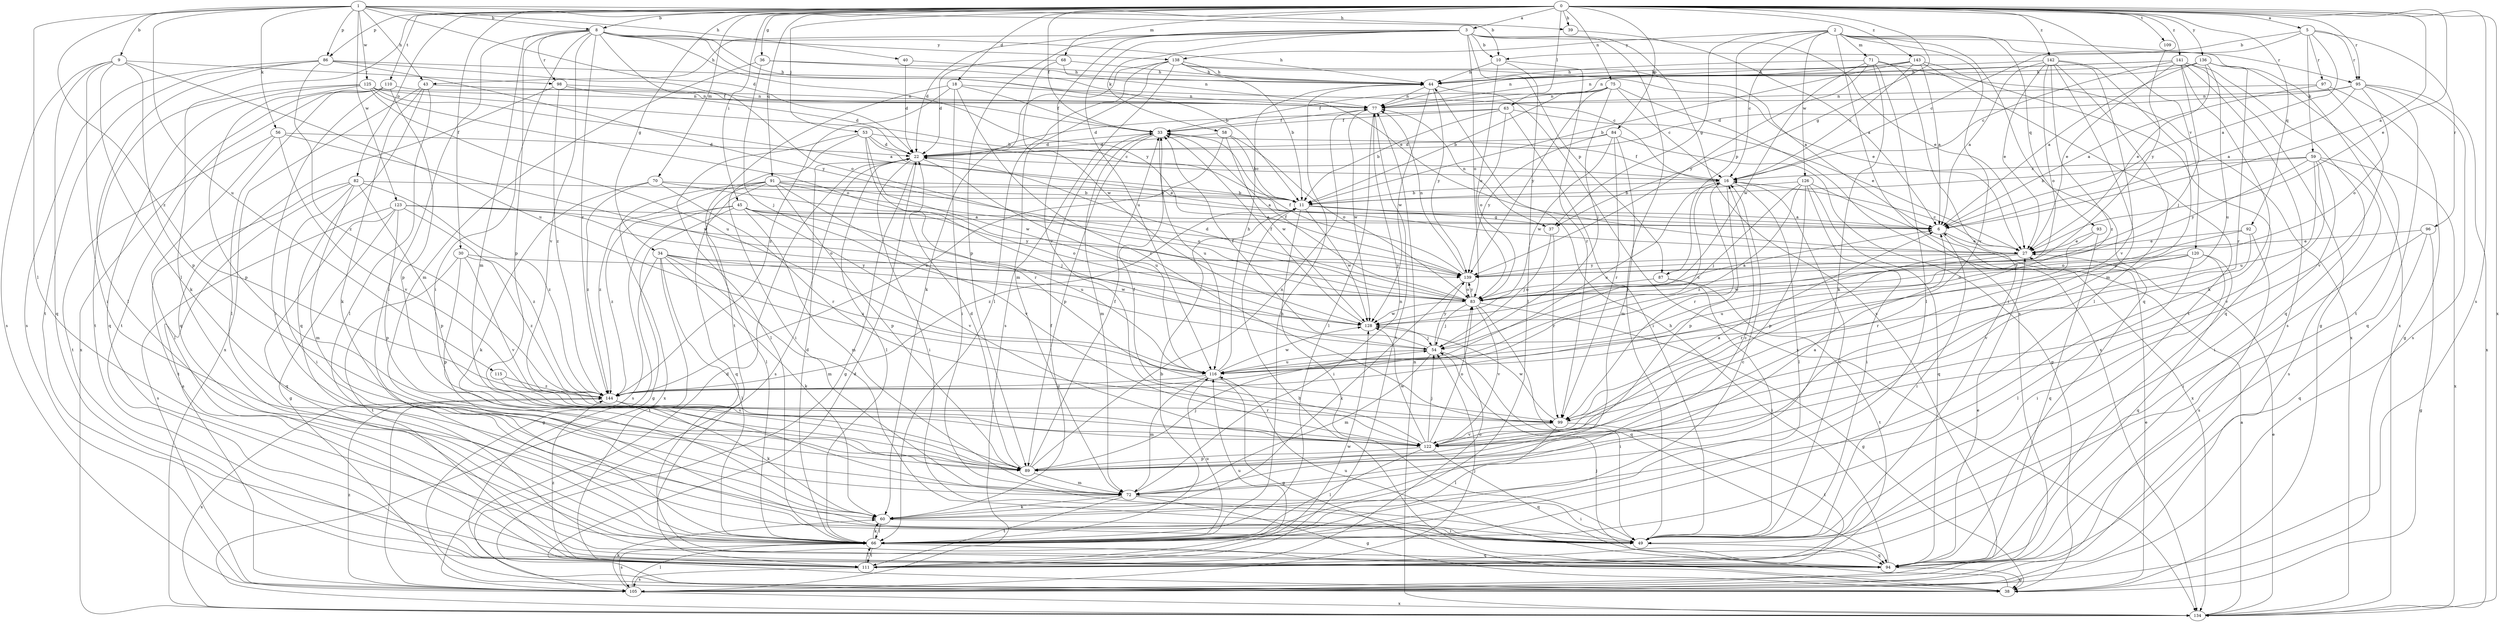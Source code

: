 strict digraph  {
0;
1;
2;
3;
5;
6;
8;
9;
10;
11;
16;
18;
22;
27;
30;
33;
34;
36;
37;
38;
39;
40;
43;
44;
45;
49;
53;
54;
56;
58;
59;
60;
63;
66;
68;
70;
71;
72;
75;
77;
82;
83;
84;
86;
87;
89;
91;
92;
93;
94;
95;
96;
97;
98;
99;
105;
109;
110;
111;
115;
116;
120;
122;
123;
125;
126;
128;
134;
136;
138;
139;
141;
142;
143;
144;
0 -> 3  [label=a];
0 -> 5  [label=a];
0 -> 6  [label=a];
0 -> 8  [label=b];
0 -> 18  [label=d];
0 -> 27  [label=e];
0 -> 30  [label=f];
0 -> 33  [label=f];
0 -> 34  [label=g];
0 -> 36  [label=g];
0 -> 37  [label=g];
0 -> 39  [label=h];
0 -> 45  [label=i];
0 -> 53  [label=j];
0 -> 63  [label=l];
0 -> 66  [label=l];
0 -> 68  [label=m];
0 -> 70  [label=m];
0 -> 75  [label=n];
0 -> 82  [label=o];
0 -> 84  [label=p];
0 -> 86  [label=p];
0 -> 91  [label=q];
0 -> 92  [label=q];
0 -> 95  [label=r];
0 -> 105  [label=s];
0 -> 109  [label=t];
0 -> 110  [label=t];
0 -> 120  [label=v];
0 -> 134  [label=x];
0 -> 136  [label=y];
0 -> 141  [label=z];
0 -> 142  [label=z];
0 -> 143  [label=z];
1 -> 8  [label=b];
1 -> 9  [label=b];
1 -> 10  [label=b];
1 -> 22  [label=d];
1 -> 39  [label=h];
1 -> 40  [label=h];
1 -> 43  [label=h];
1 -> 56  [label=k];
1 -> 66  [label=l];
1 -> 86  [label=p];
1 -> 115  [label=u];
1 -> 123  [label=w];
1 -> 125  [label=w];
1 -> 144  [label=z];
2 -> 16  [label=c];
2 -> 37  [label=g];
2 -> 71  [label=m];
2 -> 87  [label=p];
2 -> 93  [label=q];
2 -> 94  [label=q];
2 -> 95  [label=r];
2 -> 105  [label=s];
2 -> 122  [label=v];
2 -> 126  [label=w];
2 -> 134  [label=x];
2 -> 138  [label=y];
3 -> 10  [label=b];
3 -> 22  [label=d];
3 -> 27  [label=e];
3 -> 43  [label=h];
3 -> 49  [label=i];
3 -> 58  [label=k];
3 -> 83  [label=o];
3 -> 87  [label=p];
3 -> 89  [label=p];
3 -> 105  [label=s];
3 -> 116  [label=u];
3 -> 122  [label=v];
5 -> 6  [label=a];
5 -> 10  [label=b];
5 -> 16  [label=c];
5 -> 59  [label=k];
5 -> 95  [label=r];
5 -> 96  [label=r];
5 -> 97  [label=r];
6 -> 27  [label=e];
6 -> 49  [label=i];
8 -> 11  [label=b];
8 -> 27  [label=e];
8 -> 44  [label=h];
8 -> 49  [label=i];
8 -> 66  [label=l];
8 -> 72  [label=m];
8 -> 83  [label=o];
8 -> 89  [label=p];
8 -> 98  [label=r];
8 -> 122  [label=v];
8 -> 138  [label=y];
8 -> 139  [label=y];
8 -> 144  [label=z];
9 -> 49  [label=i];
9 -> 60  [label=k];
9 -> 89  [label=p];
9 -> 94  [label=q];
9 -> 98  [label=r];
9 -> 105  [label=s];
9 -> 116  [label=u];
10 -> 44  [label=h];
10 -> 66  [label=l];
10 -> 83  [label=o];
10 -> 99  [label=r];
11 -> 6  [label=a];
11 -> 37  [label=g];
11 -> 49  [label=i];
11 -> 128  [label=w];
11 -> 144  [label=z];
16 -> 11  [label=b];
16 -> 33  [label=f];
16 -> 66  [label=l];
16 -> 89  [label=p];
16 -> 99  [label=r];
16 -> 116  [label=u];
18 -> 33  [label=f];
18 -> 49  [label=i];
18 -> 77  [label=n];
18 -> 99  [label=r];
18 -> 111  [label=t];
18 -> 144  [label=z];
22 -> 16  [label=c];
22 -> 38  [label=g];
22 -> 49  [label=i];
22 -> 66  [label=l];
22 -> 105  [label=s];
22 -> 116  [label=u];
27 -> 16  [label=c];
27 -> 99  [label=r];
27 -> 128  [label=w];
27 -> 139  [label=y];
30 -> 89  [label=p];
30 -> 111  [label=t];
30 -> 122  [label=v];
30 -> 139  [label=y];
30 -> 144  [label=z];
33 -> 22  [label=d];
33 -> 72  [label=m];
33 -> 89  [label=p];
33 -> 116  [label=u];
34 -> 38  [label=g];
34 -> 60  [label=k];
34 -> 66  [label=l];
34 -> 72  [label=m];
34 -> 111  [label=t];
34 -> 116  [label=u];
34 -> 128  [label=w];
34 -> 139  [label=y];
36 -> 16  [label=c];
36 -> 44  [label=h];
36 -> 54  [label=j];
36 -> 72  [label=m];
37 -> 54  [label=j];
37 -> 77  [label=n];
37 -> 99  [label=r];
38 -> 11  [label=b];
38 -> 22  [label=d];
38 -> 27  [label=e];
38 -> 54  [label=j];
39 -> 6  [label=a];
40 -> 22  [label=d];
40 -> 44  [label=h];
43 -> 60  [label=k];
43 -> 66  [label=l];
43 -> 77  [label=n];
43 -> 94  [label=q];
43 -> 134  [label=x];
44 -> 77  [label=n];
44 -> 128  [label=w];
44 -> 134  [label=x];
44 -> 139  [label=y];
45 -> 6  [label=a];
45 -> 38  [label=g];
45 -> 72  [label=m];
45 -> 83  [label=o];
45 -> 105  [label=s];
45 -> 116  [label=u];
45 -> 122  [label=v];
45 -> 144  [label=z];
49 -> 16  [label=c];
49 -> 94  [label=q];
53 -> 16  [label=c];
53 -> 22  [label=d];
53 -> 27  [label=e];
53 -> 49  [label=i];
53 -> 66  [label=l];
53 -> 99  [label=r];
53 -> 128  [label=w];
54 -> 33  [label=f];
54 -> 49  [label=i];
54 -> 72  [label=m];
54 -> 116  [label=u];
54 -> 139  [label=y];
56 -> 22  [label=d];
56 -> 66  [label=l];
56 -> 111  [label=t];
56 -> 122  [label=v];
56 -> 128  [label=w];
58 -> 11  [label=b];
58 -> 22  [label=d];
58 -> 83  [label=o];
58 -> 128  [label=w];
58 -> 144  [label=z];
59 -> 11  [label=b];
59 -> 16  [label=c];
59 -> 49  [label=i];
59 -> 105  [label=s];
59 -> 116  [label=u];
59 -> 122  [label=v];
59 -> 134  [label=x];
59 -> 139  [label=y];
60 -> 33  [label=f];
60 -> 49  [label=i];
60 -> 66  [label=l];
63 -> 11  [label=b];
63 -> 22  [label=d];
63 -> 27  [label=e];
63 -> 33  [label=f];
63 -> 49  [label=i];
63 -> 83  [label=o];
66 -> 11  [label=b];
66 -> 16  [label=c];
66 -> 22  [label=d];
66 -> 44  [label=h];
66 -> 60  [label=k];
66 -> 94  [label=q];
66 -> 105  [label=s];
66 -> 111  [label=t];
66 -> 116  [label=u];
68 -> 22  [label=d];
68 -> 44  [label=h];
68 -> 77  [label=n];
68 -> 128  [label=w];
70 -> 11  [label=b];
70 -> 54  [label=j];
70 -> 60  [label=k];
70 -> 99  [label=r];
70 -> 144  [label=z];
71 -> 44  [label=h];
71 -> 49  [label=i];
71 -> 60  [label=k];
71 -> 66  [label=l];
71 -> 128  [label=w];
71 -> 134  [label=x];
71 -> 139  [label=y];
72 -> 16  [label=c];
72 -> 38  [label=g];
72 -> 49  [label=i];
72 -> 60  [label=k];
72 -> 77  [label=n];
72 -> 111  [label=t];
75 -> 11  [label=b];
75 -> 16  [label=c];
75 -> 33  [label=f];
75 -> 54  [label=j];
75 -> 77  [label=n];
75 -> 134  [label=x];
75 -> 139  [label=y];
77 -> 33  [label=f];
77 -> 66  [label=l];
77 -> 111  [label=t];
77 -> 128  [label=w];
82 -> 11  [label=b];
82 -> 49  [label=i];
82 -> 72  [label=m];
82 -> 89  [label=p];
82 -> 105  [label=s];
82 -> 111  [label=t];
82 -> 144  [label=z];
83 -> 6  [label=a];
83 -> 22  [label=d];
83 -> 33  [label=f];
83 -> 38  [label=g];
83 -> 54  [label=j];
83 -> 94  [label=q];
83 -> 122  [label=v];
83 -> 128  [label=w];
83 -> 139  [label=y];
84 -> 22  [label=d];
84 -> 38  [label=g];
84 -> 72  [label=m];
84 -> 99  [label=r];
84 -> 128  [label=w];
84 -> 139  [label=y];
86 -> 33  [label=f];
86 -> 44  [label=h];
86 -> 66  [label=l];
86 -> 105  [label=s];
86 -> 111  [label=t];
86 -> 139  [label=y];
86 -> 144  [label=z];
87 -> 49  [label=i];
87 -> 83  [label=o];
87 -> 111  [label=t];
89 -> 6  [label=a];
89 -> 22  [label=d];
89 -> 33  [label=f];
89 -> 54  [label=j];
89 -> 72  [label=m];
89 -> 77  [label=n];
91 -> 6  [label=a];
91 -> 11  [label=b];
91 -> 66  [label=l];
91 -> 83  [label=o];
91 -> 89  [label=p];
91 -> 94  [label=q];
91 -> 122  [label=v];
91 -> 134  [label=x];
91 -> 144  [label=z];
92 -> 27  [label=e];
92 -> 83  [label=o];
92 -> 105  [label=s];
92 -> 122  [label=v];
93 -> 27  [label=e];
93 -> 94  [label=q];
93 -> 99  [label=r];
94 -> 27  [label=e];
94 -> 38  [label=g];
94 -> 44  [label=h];
94 -> 116  [label=u];
95 -> 6  [label=a];
95 -> 22  [label=d];
95 -> 77  [label=n];
95 -> 83  [label=o];
95 -> 94  [label=q];
95 -> 105  [label=s];
95 -> 134  [label=x];
96 -> 27  [label=e];
96 -> 38  [label=g];
96 -> 49  [label=i];
96 -> 94  [label=q];
97 -> 6  [label=a];
97 -> 38  [label=g];
97 -> 77  [label=n];
97 -> 122  [label=v];
98 -> 22  [label=d];
98 -> 77  [label=n];
98 -> 94  [label=q];
98 -> 144  [label=z];
99 -> 66  [label=l];
99 -> 111  [label=t];
99 -> 122  [label=v];
99 -> 128  [label=w];
105 -> 22  [label=d];
105 -> 54  [label=j];
105 -> 60  [label=k];
105 -> 66  [label=l];
105 -> 134  [label=x];
105 -> 144  [label=z];
109 -> 139  [label=y];
110 -> 49  [label=i];
110 -> 66  [label=l];
110 -> 77  [label=n];
110 -> 89  [label=p];
110 -> 111  [label=t];
110 -> 134  [label=x];
111 -> 66  [label=l];
111 -> 83  [label=o];
111 -> 105  [label=s];
111 -> 116  [label=u];
111 -> 128  [label=w];
111 -> 144  [label=z];
115 -> 122  [label=v];
115 -> 144  [label=z];
116 -> 16  [label=c];
116 -> 38  [label=g];
116 -> 44  [label=h];
116 -> 72  [label=m];
116 -> 128  [label=w];
116 -> 144  [label=z];
120 -> 49  [label=i];
120 -> 66  [label=l];
120 -> 83  [label=o];
120 -> 94  [label=q];
120 -> 116  [label=u];
120 -> 139  [label=y];
122 -> 6  [label=a];
122 -> 33  [label=f];
122 -> 54  [label=j];
122 -> 66  [label=l];
122 -> 83  [label=o];
122 -> 89  [label=p];
122 -> 94  [label=q];
122 -> 128  [label=w];
123 -> 6  [label=a];
123 -> 38  [label=g];
123 -> 83  [label=o];
123 -> 89  [label=p];
123 -> 94  [label=q];
123 -> 105  [label=s];
123 -> 139  [label=y];
123 -> 144  [label=z];
125 -> 6  [label=a];
125 -> 11  [label=b];
125 -> 77  [label=n];
125 -> 83  [label=o];
125 -> 89  [label=p];
125 -> 94  [label=q];
125 -> 111  [label=t];
125 -> 116  [label=u];
126 -> 11  [label=b];
126 -> 49  [label=i];
126 -> 54  [label=j];
126 -> 89  [label=p];
126 -> 94  [label=q];
126 -> 134  [label=x];
126 -> 144  [label=z];
128 -> 33  [label=f];
128 -> 54  [label=j];
134 -> 6  [label=a];
134 -> 27  [label=e];
134 -> 77  [label=n];
136 -> 6  [label=a];
136 -> 27  [label=e];
136 -> 44  [label=h];
136 -> 77  [label=n];
136 -> 99  [label=r];
136 -> 111  [label=t];
136 -> 116  [label=u];
138 -> 6  [label=a];
138 -> 11  [label=b];
138 -> 27  [label=e];
138 -> 44  [label=h];
138 -> 60  [label=k];
138 -> 66  [label=l];
138 -> 72  [label=m];
138 -> 105  [label=s];
139 -> 33  [label=f];
139 -> 60  [label=k];
139 -> 77  [label=n];
139 -> 83  [label=o];
141 -> 16  [label=c];
141 -> 27  [label=e];
141 -> 38  [label=g];
141 -> 44  [label=h];
141 -> 54  [label=j];
141 -> 60  [label=k];
141 -> 77  [label=n];
141 -> 94  [label=q];
141 -> 105  [label=s];
142 -> 6  [label=a];
142 -> 27  [label=e];
142 -> 44  [label=h];
142 -> 66  [label=l];
142 -> 72  [label=m];
142 -> 83  [label=o];
142 -> 89  [label=p];
142 -> 122  [label=v];
142 -> 144  [label=z];
143 -> 6  [label=a];
143 -> 11  [label=b];
143 -> 16  [label=c];
143 -> 44  [label=h];
143 -> 77  [label=n];
143 -> 94  [label=q];
143 -> 111  [label=t];
144 -> 60  [label=k];
144 -> 99  [label=r];
144 -> 134  [label=x];
}
